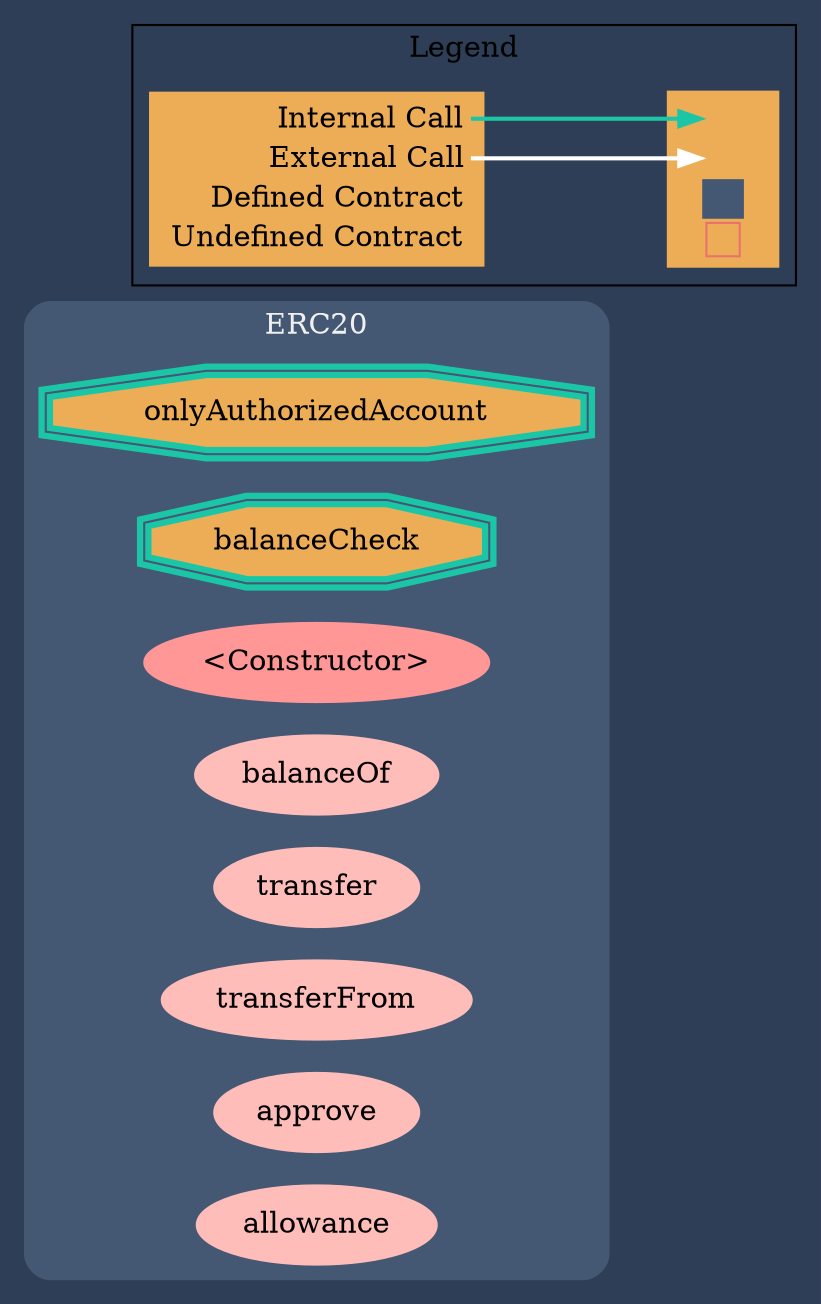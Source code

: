 digraph G {
  graph [ ratio = "auto", page = "100", compound =true, bgcolor = "#2e3e56" ];
  node [ style = "filled", fillcolor = "#edad56", color = "#edad56", penwidth =3 ];
  edge [ color = "#fcfcfc", penwidth =2, fontname = "helvetica Neue Ultra Light" ];
subgraph "clusterERC20" {
  graph [ label = "ERC20", color = "#445773", fontcolor = "#f0f0f0", style = "rounded", bgcolor = "#445773" ];
  "ERC20.onlyAuthorizedAccount" [ label = "onlyAuthorizedAccount", color = "#1bc6a6", shape =doubleoctagon ];
  "ERC20.balanceCheck" [ label = "balanceCheck", color = "#1bc6a6", shape =doubleoctagon ];
  "ERC20.<Constructor>" [ label = "<Constructor>", color = "#FF9797", fillcolor = "#FF9797" ];
  "ERC20.balanceOf" [ label = "balanceOf", color = "#ffbdb9", fillcolor = "#ffbdb9" ];
  "ERC20.transfer" [ label = "transfer", color = "#ffbdb9", fillcolor = "#ffbdb9" ];
  "ERC20.transferFrom" [ label = "transferFrom", color = "#ffbdb9", fillcolor = "#ffbdb9" ];
  "ERC20.approve" [ label = "approve", color = "#ffbdb9", fillcolor = "#ffbdb9" ];
  "ERC20.allowance" [ label = "allowance", color = "#ffbdb9", fillcolor = "#ffbdb9" ];
}



rankdir=LR
node [shape=plaintext]
subgraph cluster_01 { 
label = "Legend";
key [label=<<table border="0" cellpadding="2" cellspacing="0" cellborder="0">
  <tr><td align="right" port="i1">Internal Call</td></tr>
  <tr><td align="right" port="i2">External Call</td></tr>
  <tr><td align="right" port="i3">Defined Contract</td></tr>
  <tr><td align="right" port="i4">Undefined Contract</td></tr>
  </table>>]
key2 [label=<<table border="0" cellpadding="2" cellspacing="0" cellborder="0">
  <tr><td port="i1">&nbsp;&nbsp;&nbsp;</td></tr>
  <tr><td port="i2">&nbsp;&nbsp;&nbsp;</td></tr>
  <tr><td port="i3" bgcolor="#445773">&nbsp;&nbsp;&nbsp;</td></tr>
  <tr><td port="i4">
    <table border="1" cellborder="0" cellspacing="0" cellpadding="7" color="#e8726d">
      <tr>
       <td></td>
      </tr>
     </table>
  </td></tr>
  </table>>]
key:i1:e -> key2:i1:w [color="#1bc6a6"]
key:i2:e -> key2:i2:w [color="white"]
}
}

